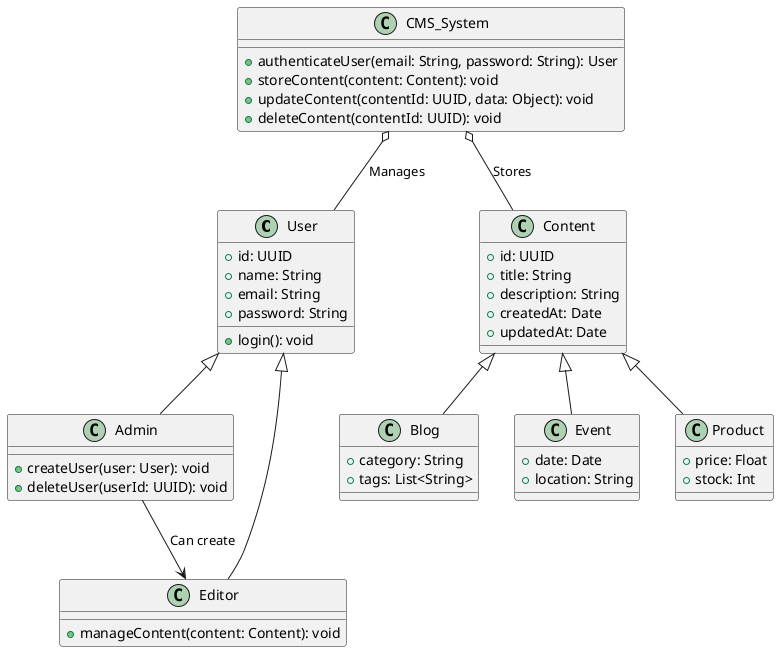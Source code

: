 @startuml
class User {
    +id: UUID
    +name: String
    +email: String
    +password: String
    +login(): void
}

class Admin {
    +createUser(user: User): void
    +deleteUser(userId: UUID): void
}
    
class Editor {
    +manageContent(content: Content): void
}

class CMS_System {
    +authenticateUser(email: String, password: String): User
    +storeContent(content: Content): void
    +updateContent(contentId: UUID, data: Object): void
    +deleteContent(contentId: UUID): void
}

class Content {
    +id: UUID
    +title: String
    +description: String
    +createdAt: Date
    +updatedAt: Date
}

class Blog {
    +category: String
    +tags: List<String>
}

class Event {
    +date: Date
    +location: String
}

class Product {
    +price: Float
    +stock: Int
}

User <|-- Admin
User <|-- Editor
CMS_System o-- User : Manages
CMS_System o-- Content : Stores
Content <|-- Blog
Content <|-- Event
Content <|-- Product
Admin --> Editor : Can create
